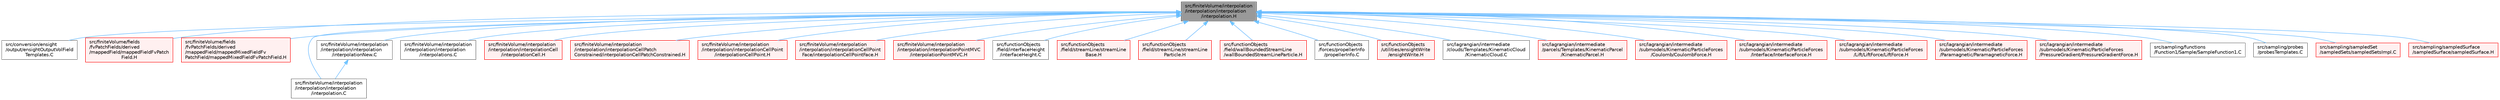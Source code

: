 digraph "src/finiteVolume/interpolation/interpolation/interpolation/interpolation.H"
{
 // LATEX_PDF_SIZE
  bgcolor="transparent";
  edge [fontname=Helvetica,fontsize=10,labelfontname=Helvetica,labelfontsize=10];
  node [fontname=Helvetica,fontsize=10,shape=box,height=0.2,width=0.4];
  Node1 [id="Node000001",label="src/finiteVolume/interpolation\l/interpolation/interpolation\l/interpolation.H",height=0.2,width=0.4,color="gray40", fillcolor="grey60", style="filled", fontcolor="black",tooltip=" "];
  Node1 -> Node2 [id="edge1_Node000001_Node000002",dir="back",color="steelblue1",style="solid",tooltip=" "];
  Node2 [id="Node000002",label="src/conversion/ensight\l/output/ensightOutputVolField\lTemplates.C",height=0.2,width=0.4,color="grey40", fillcolor="white", style="filled",URL="$ensightOutputVolFieldTemplates_8C.html",tooltip=" "];
  Node1 -> Node3 [id="edge2_Node000001_Node000003",dir="back",color="steelblue1",style="solid",tooltip=" "];
  Node3 [id="Node000003",label="src/finiteVolume/fields\l/fvPatchFields/derived\l/mappedField/mappedFieldFvPatch\lField.H",height=0.2,width=0.4,color="red", fillcolor="#FFF0F0", style="filled",URL="$mappedFieldFvPatchField_8H.html",tooltip=" "];
  Node1 -> Node8 [id="edge3_Node000001_Node000008",dir="back",color="steelblue1",style="solid",tooltip=" "];
  Node8 [id="Node000008",label="src/finiteVolume/fields\l/fvPatchFields/derived\l/mappedField/mappedMixedFieldFv\lPatchField/mappedMixedFieldFvPatchField.H",height=0.2,width=0.4,color="red", fillcolor="#FFF0F0", style="filled",URL="$mappedMixedFieldFvPatchField_8H.html",tooltip=" "];
  Node1 -> Node12 [id="edge4_Node000001_Node000012",dir="back",color="steelblue1",style="solid",tooltip=" "];
  Node12 [id="Node000012",label="src/finiteVolume/interpolation\l/interpolation/interpolation\l/interpolation.C",height=0.2,width=0.4,color="grey40", fillcolor="white", style="filled",URL="$interpolation_8C.html",tooltip=" "];
  Node1 -> Node13 [id="edge5_Node000001_Node000013",dir="back",color="steelblue1",style="solid",tooltip=" "];
  Node13 [id="Node000013",label="src/finiteVolume/interpolation\l/interpolation/interpolation\l/interpolationNew.C",height=0.2,width=0.4,color="grey40", fillcolor="white", style="filled",URL="$interpolationNew_8C.html",tooltip=" "];
  Node13 -> Node12 [id="edge6_Node000013_Node000012",dir="back",color="steelblue1",style="solid",tooltip=" "];
  Node1 -> Node14 [id="edge7_Node000001_Node000014",dir="back",color="steelblue1",style="solid",tooltip=" "];
  Node14 [id="Node000014",label="src/finiteVolume/interpolation\l/interpolation/interpolation\l/interpolations.C",height=0.2,width=0.4,color="grey40", fillcolor="white", style="filled",URL="$interpolations_8C.html",tooltip=" "];
  Node1 -> Node15 [id="edge8_Node000001_Node000015",dir="back",color="steelblue1",style="solid",tooltip=" "];
  Node15 [id="Node000015",label="src/finiteVolume/interpolation\l/interpolation/interpolationCell\l/interpolationCell.H",height=0.2,width=0.4,color="red", fillcolor="#FFF0F0", style="filled",URL="$interpolationCell_8H.html",tooltip=" "];
  Node1 -> Node24 [id="edge9_Node000001_Node000024",dir="back",color="steelblue1",style="solid",tooltip=" "];
  Node24 [id="Node000024",label="src/finiteVolume/interpolation\l/interpolation/interpolationCellPatch\lConstrained/interpolationCellPatchConstrained.H",height=0.2,width=0.4,color="red", fillcolor="#FFF0F0", style="filled",URL="$interpolationCellPatchConstrained_8H.html",tooltip=" "];
  Node1 -> Node27 [id="edge10_Node000001_Node000027",dir="back",color="steelblue1",style="solid",tooltip=" "];
  Node27 [id="Node000027",label="src/finiteVolume/interpolation\l/interpolation/interpolationCellPoint\l/interpolationCellPoint.H",height=0.2,width=0.4,color="red", fillcolor="#FFF0F0", style="filled",URL="$interpolationCellPoint_8H.html",tooltip=" "];
  Node1 -> Node46 [id="edge11_Node000001_Node000046",dir="back",color="steelblue1",style="solid",tooltip=" "];
  Node46 [id="Node000046",label="src/finiteVolume/interpolation\l/interpolation/interpolationCellPoint\lFace/interpolationCellPointFace.H",height=0.2,width=0.4,color="red", fillcolor="#FFF0F0", style="filled",URL="$interpolationCellPointFace_8H.html",tooltip=" "];
  Node1 -> Node49 [id="edge12_Node000001_Node000049",dir="back",color="steelblue1",style="solid",tooltip=" "];
  Node49 [id="Node000049",label="src/finiteVolume/interpolation\l/interpolation/interpolationPointMVC\l/interpolationPointMVC.H",height=0.2,width=0.4,color="red", fillcolor="#FFF0F0", style="filled",URL="$interpolationPointMVC_8H.html",tooltip=" "];
  Node1 -> Node52 [id="edge13_Node000001_Node000052",dir="back",color="steelblue1",style="solid",tooltip=" "];
  Node52 [id="Node000052",label="src/functionObjects\l/field/interfaceHeight\l/interfaceHeight.C",height=0.2,width=0.4,color="grey40", fillcolor="white", style="filled",URL="$interfaceHeight_8C.html",tooltip=" "];
  Node1 -> Node53 [id="edge14_Node000001_Node000053",dir="back",color="steelblue1",style="solid",tooltip=" "];
  Node53 [id="Node000053",label="src/functionObjects\l/field/streamLine/streamLine\lBase.H",height=0.2,width=0.4,color="red", fillcolor="#FFF0F0", style="filled",URL="$streamLineBase_8H.html",tooltip=" "];
  Node1 -> Node58 [id="edge15_Node000001_Node000058",dir="back",color="steelblue1",style="solid",tooltip=" "];
  Node58 [id="Node000058",label="src/functionObjects\l/field/streamLine/streamLine\lParticle.H",height=0.2,width=0.4,color="red", fillcolor="#FFF0F0", style="filled",URL="$streamLineParticle_8H.html",tooltip=" "];
  Node1 -> Node62 [id="edge16_Node000001_Node000062",dir="back",color="steelblue1",style="solid",tooltip=" "];
  Node62 [id="Node000062",label="src/functionObjects\l/field/wallBoundedStreamLine\l/wallBoundedStreamLineParticle.H",height=0.2,width=0.4,color="red", fillcolor="#FFF0F0", style="filled",URL="$wallBoundedStreamLineParticle_8H.html",tooltip=" "];
  Node1 -> Node66 [id="edge17_Node000001_Node000066",dir="back",color="steelblue1",style="solid",tooltip=" "];
  Node66 [id="Node000066",label="src/functionObjects\l/forces/propellerInfo\l/propellerInfo.C",height=0.2,width=0.4,color="grey40", fillcolor="white", style="filled",URL="$propellerInfo_8C.html",tooltip=" "];
  Node1 -> Node67 [id="edge18_Node000001_Node000067",dir="back",color="steelblue1",style="solid",tooltip=" "];
  Node67 [id="Node000067",label="src/functionObjects\l/utilities/ensightWrite\l/ensightWrite.H",height=0.2,width=0.4,color="red", fillcolor="#FFF0F0", style="filled",URL="$ensightWrite_8H.html",tooltip=" "];
  Node1 -> Node70 [id="edge19_Node000001_Node000070",dir="back",color="steelblue1",style="solid",tooltip=" "];
  Node70 [id="Node000070",label="src/lagrangian/intermediate\l/clouds/Templates/KinematicCloud\l/KinematicCloud.C",height=0.2,width=0.4,color="grey40", fillcolor="white", style="filled",URL="$KinematicCloud_8C.html",tooltip=" "];
  Node1 -> Node71 [id="edge20_Node000001_Node000071",dir="back",color="steelblue1",style="solid",tooltip=" "];
  Node71 [id="Node000071",label="src/lagrangian/intermediate\l/parcels/Templates/KinematicParcel\l/KinematicParcel.H",height=0.2,width=0.4,color="red", fillcolor="#FFF0F0", style="filled",URL="$KinematicParcel_8H.html",tooltip=" "];
  Node1 -> Node120 [id="edge21_Node000001_Node000120",dir="back",color="steelblue1",style="solid",tooltip=" "];
  Node120 [id="Node000120",label="src/lagrangian/intermediate\l/submodels/Kinematic/ParticleForces\l/Coulomb/CoulombForce.H",height=0.2,width=0.4,color="red", fillcolor="#FFF0F0", style="filled",URL="$CoulombForce_8H.html",tooltip=" "];
  Node1 -> Node124 [id="edge22_Node000001_Node000124",dir="back",color="steelblue1",style="solid",tooltip=" "];
  Node124 [id="Node000124",label="src/lagrangian/intermediate\l/submodels/Kinematic/ParticleForces\l/Interface/InterfaceForce.H",height=0.2,width=0.4,color="red", fillcolor="#FFF0F0", style="filled",URL="$InterfaceForce_8H.html",tooltip=" "];
  Node1 -> Node126 [id="edge23_Node000001_Node000126",dir="back",color="steelblue1",style="solid",tooltip=" "];
  Node126 [id="Node000126",label="src/lagrangian/intermediate\l/submodels/Kinematic/ParticleForces\l/Lift/LiftForce/LiftForce.H",height=0.2,width=0.4,color="red", fillcolor="#FFF0F0", style="filled",URL="$LiftForce_8H.html",tooltip=" "];
  Node1 -> Node132 [id="edge24_Node000001_Node000132",dir="back",color="steelblue1",style="solid",tooltip=" "];
  Node132 [id="Node000132",label="src/lagrangian/intermediate\l/submodels/Kinematic/ParticleForces\l/Paramagnetic/ParamagneticForce.H",height=0.2,width=0.4,color="red", fillcolor="#FFF0F0", style="filled",URL="$ParamagneticForce_8H.html",tooltip=" "];
  Node1 -> Node134 [id="edge25_Node000001_Node000134",dir="back",color="steelblue1",style="solid",tooltip=" "];
  Node134 [id="Node000134",label="src/lagrangian/intermediate\l/submodels/Kinematic/ParticleForces\l/PressureGradient/PressureGradientForce.H",height=0.2,width=0.4,color="red", fillcolor="#FFF0F0", style="filled",URL="$PressureGradientForce_8H.html",tooltip=" "];
  Node1 -> Node138 [id="edge26_Node000001_Node000138",dir="back",color="steelblue1",style="solid",tooltip=" "];
  Node138 [id="Node000138",label="src/sampling/functions\l/Function1/Sample/SampleFunction1.C",height=0.2,width=0.4,color="grey40", fillcolor="white", style="filled",URL="$SampleFunction1_8C.html",tooltip=" "];
  Node1 -> Node139 [id="edge27_Node000001_Node000139",dir="back",color="steelblue1",style="solid",tooltip=" "];
  Node139 [id="Node000139",label="src/sampling/probes\l/probesTemplates.C",height=0.2,width=0.4,color="grey40", fillcolor="white", style="filled",URL="$probesTemplates_8C.html",tooltip=" "];
  Node1 -> Node140 [id="edge28_Node000001_Node000140",dir="back",color="steelblue1",style="solid",tooltip=" "];
  Node140 [id="Node000140",label="src/sampling/sampledSet\l/sampledSets/sampledSetsImpl.C",height=0.2,width=0.4,color="red", fillcolor="#FFF0F0", style="filled",URL="$sampledSetsImpl_8C.html",tooltip=" "];
  Node1 -> Node142 [id="edge29_Node000001_Node000142",dir="back",color="steelblue1",style="solid",tooltip=" "];
  Node142 [id="Node000142",label="src/sampling/sampledSurface\l/sampledSurface/sampledSurface.H",height=0.2,width=0.4,color="red", fillcolor="#FFF0F0", style="filled",URL="$sampledSurface_8H.html",tooltip=" "];
}
